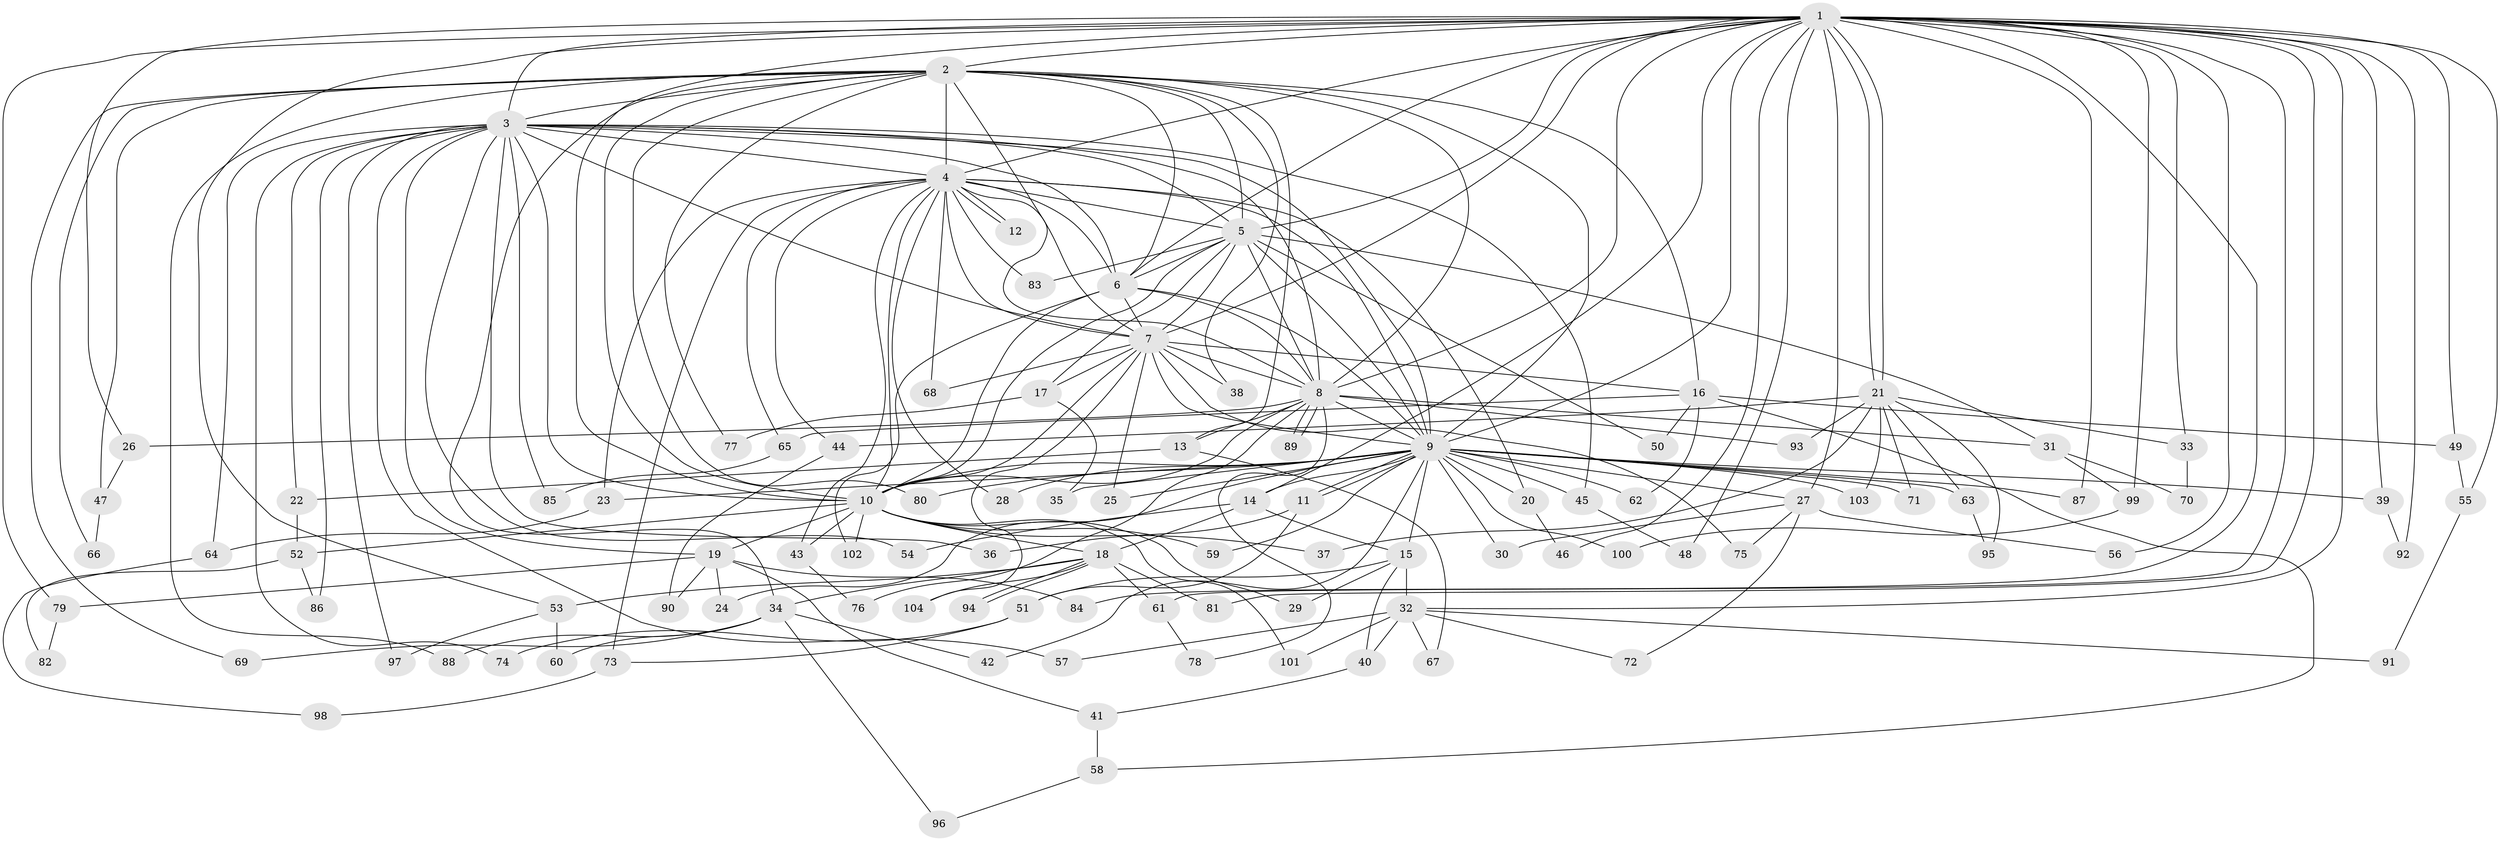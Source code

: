 // coarse degree distribution, {31: 0.0125, 18: 0.0125, 19: 0.0125, 16: 0.0125, 14: 0.0125, 13: 0.0125, 28: 0.0125, 15: 0.0125, 4: 0.05, 2: 0.575, 7: 0.025, 8: 0.0375, 3: 0.1625, 9: 0.0125, 5: 0.025, 6: 0.0125}
// Generated by graph-tools (version 1.1) at 2025/41/03/06/25 10:41:35]
// undirected, 104 vertices, 233 edges
graph export_dot {
graph [start="1"]
  node [color=gray90,style=filled];
  1;
  2;
  3;
  4;
  5;
  6;
  7;
  8;
  9;
  10;
  11;
  12;
  13;
  14;
  15;
  16;
  17;
  18;
  19;
  20;
  21;
  22;
  23;
  24;
  25;
  26;
  27;
  28;
  29;
  30;
  31;
  32;
  33;
  34;
  35;
  36;
  37;
  38;
  39;
  40;
  41;
  42;
  43;
  44;
  45;
  46;
  47;
  48;
  49;
  50;
  51;
  52;
  53;
  54;
  55;
  56;
  57;
  58;
  59;
  60;
  61;
  62;
  63;
  64;
  65;
  66;
  67;
  68;
  69;
  70;
  71;
  72;
  73;
  74;
  75;
  76;
  77;
  78;
  79;
  80;
  81;
  82;
  83;
  84;
  85;
  86;
  87;
  88;
  89;
  90;
  91;
  92;
  93;
  94;
  95;
  96;
  97;
  98;
  99;
  100;
  101;
  102;
  103;
  104;
  1 -- 2;
  1 -- 3;
  1 -- 4;
  1 -- 5;
  1 -- 6;
  1 -- 7;
  1 -- 8;
  1 -- 9;
  1 -- 10;
  1 -- 14;
  1 -- 21;
  1 -- 21;
  1 -- 26;
  1 -- 27;
  1 -- 32;
  1 -- 33;
  1 -- 39;
  1 -- 46;
  1 -- 48;
  1 -- 49;
  1 -- 53;
  1 -- 55;
  1 -- 56;
  1 -- 61;
  1 -- 79;
  1 -- 81;
  1 -- 84;
  1 -- 87;
  1 -- 92;
  1 -- 99;
  2 -- 3;
  2 -- 4;
  2 -- 5;
  2 -- 6;
  2 -- 7;
  2 -- 8;
  2 -- 9;
  2 -- 10;
  2 -- 13;
  2 -- 16;
  2 -- 34;
  2 -- 38;
  2 -- 47;
  2 -- 66;
  2 -- 69;
  2 -- 77;
  2 -- 80;
  2 -- 88;
  3 -- 4;
  3 -- 5;
  3 -- 6;
  3 -- 7;
  3 -- 8;
  3 -- 9;
  3 -- 10;
  3 -- 19;
  3 -- 22;
  3 -- 36;
  3 -- 45;
  3 -- 54;
  3 -- 57;
  3 -- 64;
  3 -- 74;
  3 -- 85;
  3 -- 86;
  3 -- 97;
  4 -- 5;
  4 -- 6;
  4 -- 7;
  4 -- 8;
  4 -- 9;
  4 -- 10;
  4 -- 12;
  4 -- 12;
  4 -- 20;
  4 -- 23;
  4 -- 28;
  4 -- 43;
  4 -- 44;
  4 -- 65;
  4 -- 68;
  4 -- 73;
  4 -- 83;
  5 -- 6;
  5 -- 7;
  5 -- 8;
  5 -- 9;
  5 -- 10;
  5 -- 17;
  5 -- 31;
  5 -- 50;
  5 -- 83;
  6 -- 7;
  6 -- 8;
  6 -- 9;
  6 -- 10;
  6 -- 102;
  7 -- 8;
  7 -- 9;
  7 -- 10;
  7 -- 16;
  7 -- 17;
  7 -- 25;
  7 -- 38;
  7 -- 68;
  7 -- 75;
  7 -- 104;
  8 -- 9;
  8 -- 10;
  8 -- 13;
  8 -- 26;
  8 -- 31;
  8 -- 76;
  8 -- 78;
  8 -- 89;
  8 -- 89;
  8 -- 93;
  9 -- 10;
  9 -- 11;
  9 -- 11;
  9 -- 14;
  9 -- 15;
  9 -- 20;
  9 -- 23;
  9 -- 24;
  9 -- 25;
  9 -- 27;
  9 -- 28;
  9 -- 30;
  9 -- 35;
  9 -- 39;
  9 -- 42;
  9 -- 45;
  9 -- 59;
  9 -- 62;
  9 -- 63;
  9 -- 71;
  9 -- 80;
  9 -- 87;
  9 -- 100;
  9 -- 103;
  10 -- 18;
  10 -- 19;
  10 -- 29;
  10 -- 37;
  10 -- 43;
  10 -- 52;
  10 -- 59;
  10 -- 101;
  10 -- 102;
  11 -- 36;
  11 -- 51;
  13 -- 22;
  13 -- 67;
  14 -- 15;
  14 -- 18;
  14 -- 54;
  15 -- 29;
  15 -- 32;
  15 -- 40;
  15 -- 51;
  16 -- 49;
  16 -- 50;
  16 -- 58;
  16 -- 62;
  16 -- 65;
  17 -- 35;
  17 -- 77;
  18 -- 34;
  18 -- 53;
  18 -- 61;
  18 -- 81;
  18 -- 94;
  18 -- 94;
  18 -- 104;
  19 -- 24;
  19 -- 41;
  19 -- 79;
  19 -- 84;
  19 -- 90;
  20 -- 46;
  21 -- 33;
  21 -- 37;
  21 -- 44;
  21 -- 63;
  21 -- 71;
  21 -- 93;
  21 -- 95;
  21 -- 103;
  22 -- 52;
  23 -- 64;
  26 -- 47;
  27 -- 30;
  27 -- 56;
  27 -- 72;
  27 -- 75;
  31 -- 70;
  31 -- 99;
  32 -- 40;
  32 -- 57;
  32 -- 67;
  32 -- 72;
  32 -- 91;
  32 -- 101;
  33 -- 70;
  34 -- 42;
  34 -- 60;
  34 -- 69;
  34 -- 88;
  34 -- 96;
  39 -- 92;
  40 -- 41;
  41 -- 58;
  43 -- 76;
  44 -- 90;
  45 -- 48;
  47 -- 66;
  49 -- 55;
  51 -- 73;
  51 -- 74;
  52 -- 82;
  52 -- 86;
  53 -- 60;
  53 -- 97;
  55 -- 91;
  58 -- 96;
  61 -- 78;
  63 -- 95;
  64 -- 98;
  65 -- 85;
  73 -- 98;
  79 -- 82;
  99 -- 100;
}
